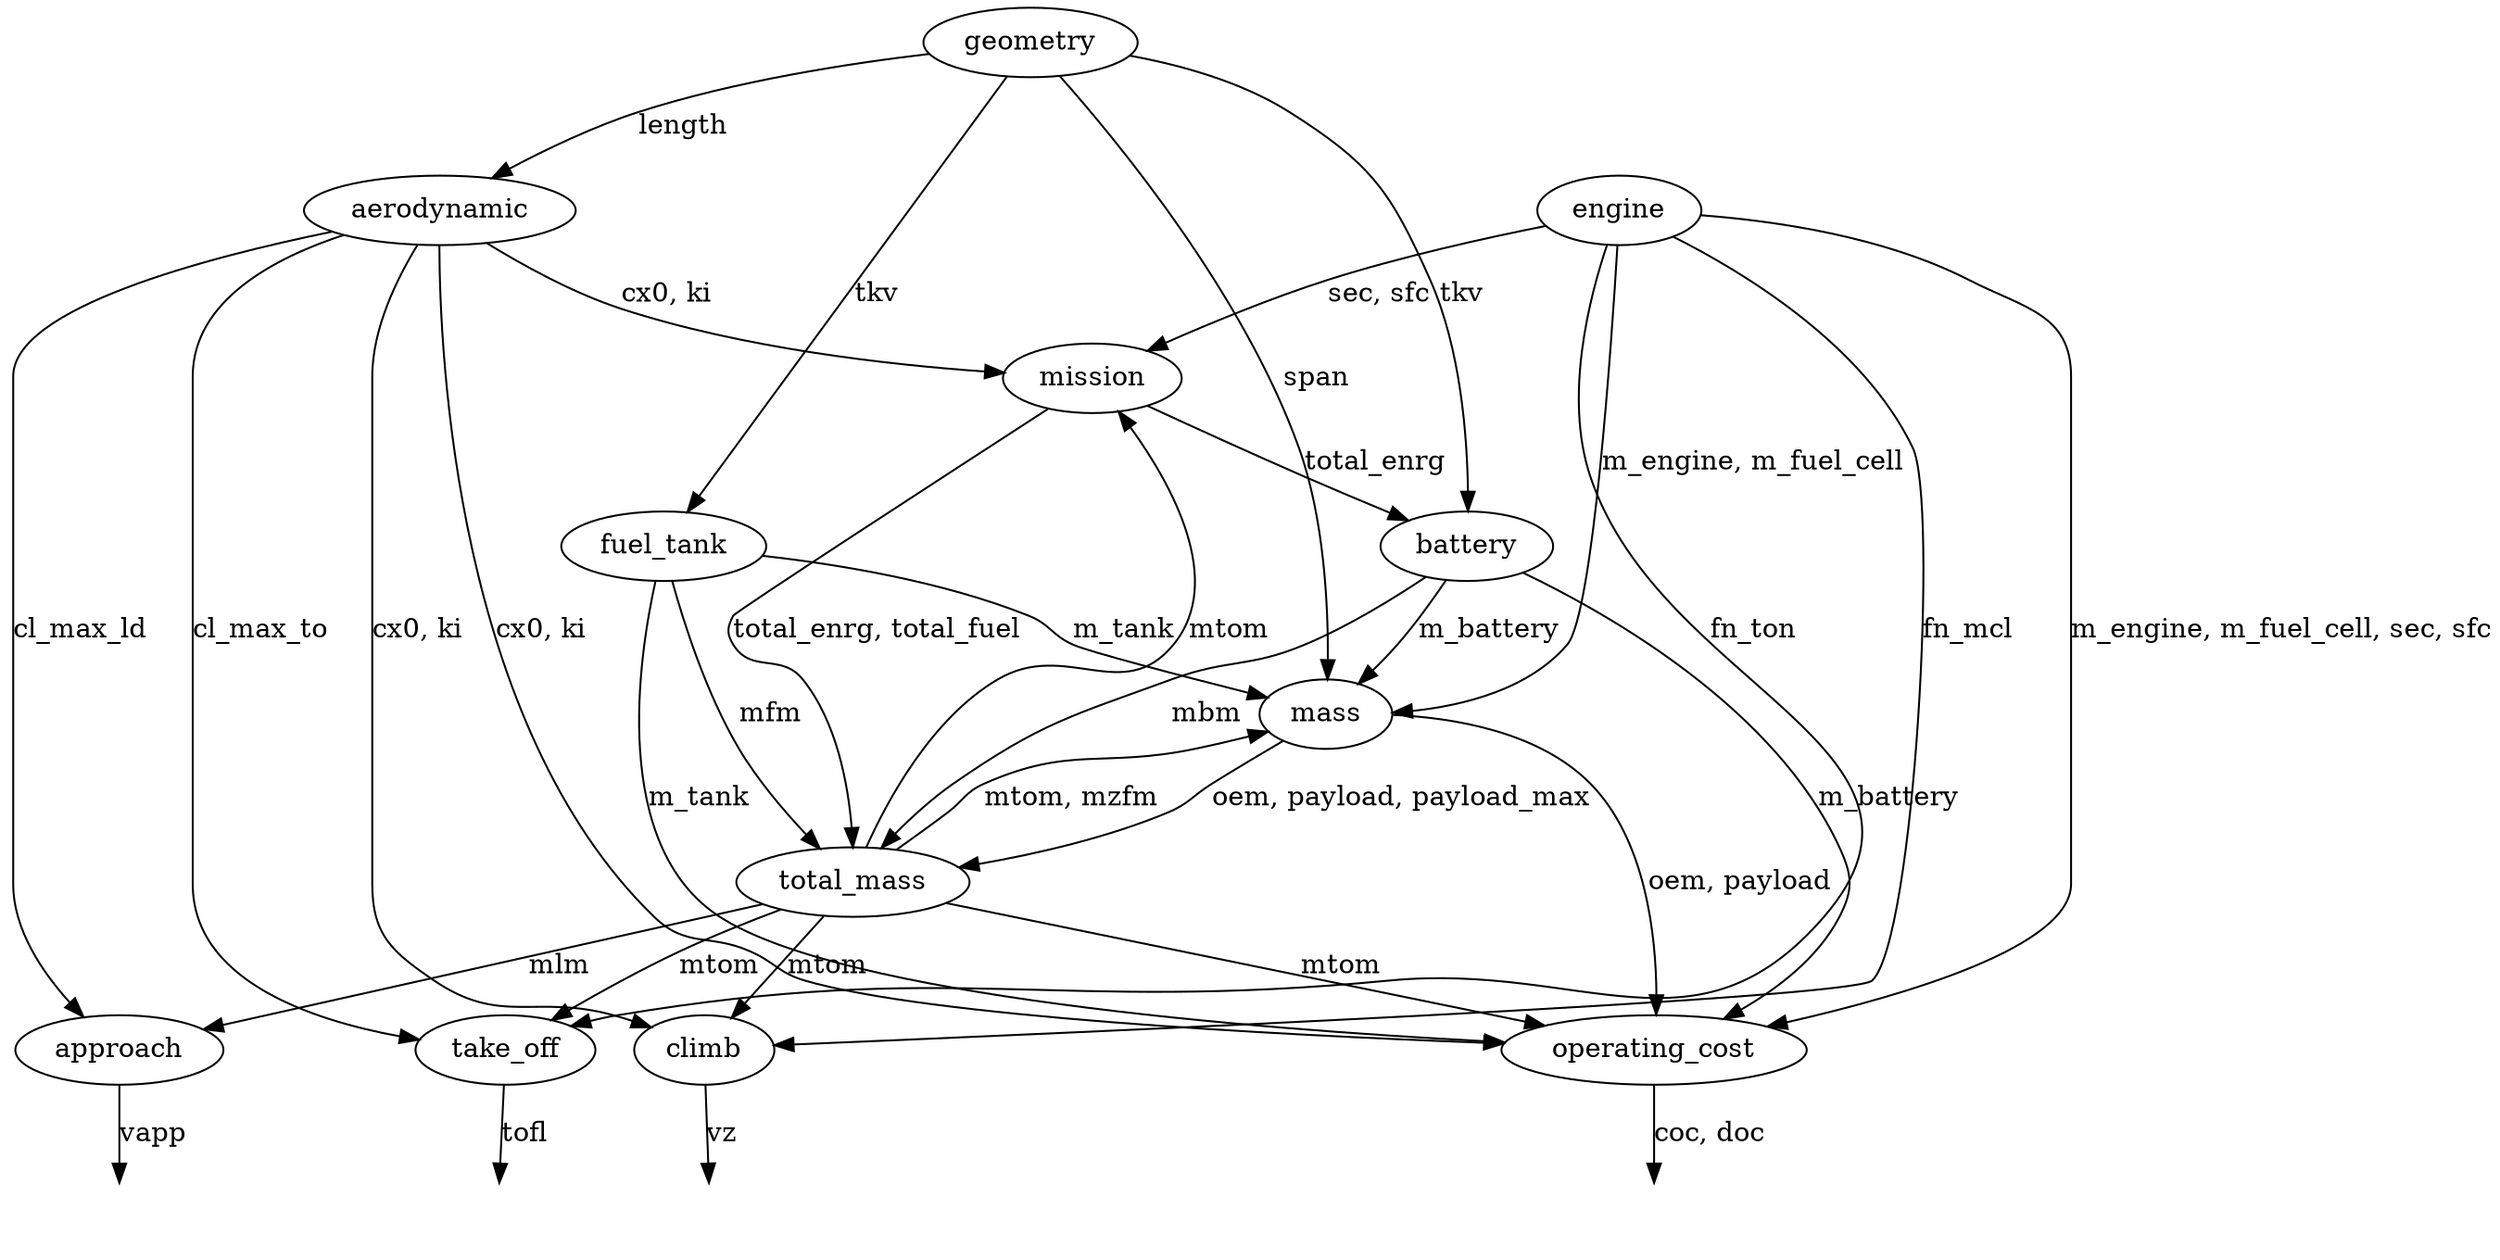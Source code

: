 digraph {
	aerodynamic -> approach [label=cl_max_ld color=black dir=forward fontcolor=black labeltooltip="Global name, Name in discipline 'aerodynamic', Name in discipline 'approach'

cl_max_ld, cl_max_ld, cl_max_ld" penwidth=1.0]
	aerodynamic -> climb [label="cx0, ki" color=black dir=forward fontcolor=black labeltooltip="Global name, Name in discipline 'aerodynamic', Name in discipline 'climb'

ki, ki, ki
cx0, cx0, cx0" penwidth=1.0]
	aerodynamic -> mission [label="cx0, ki" color=black dir=forward fontcolor=black labeltooltip="Global name, Name in discipline 'aerodynamic', Name in discipline 'mission'

ki, ki, ki
cx0, cx0, cx0" penwidth=1.0]
	aerodynamic -> operating_cost [label="cx0, ki" color=black dir=forward fontcolor=black labeltooltip="Global name, Name in discipline 'aerodynamic', Name in discipline 'operating_cost'

ki, ki, ki
cx0, cx0, cx0" penwidth=1.0]
	aerodynamic -> take_off [label=cl_max_to color=black dir=forward fontcolor=black labeltooltip="Global name, Name in discipline 'aerodynamic', Name in discipline 'take_off'

cl_max_to, cl_max_to, cl_max_to" penwidth=1.0]
	battery -> mass [label=m_battery color=black dir=forward fontcolor=black labeltooltip="Global name, Name in discipline 'battery', Name in discipline 'mass'

m_battery, m_battery, m_battery" penwidth=1.0]
	battery -> operating_cost [label=m_battery color=black dir=forward fontcolor=black labeltooltip="Global name, Name in discipline 'battery', Name in discipline 'operating_cost'

m_battery, m_battery, m_battery" penwidth=1.0]
	battery -> total_mass [label=mbm color=black dir=forward fontcolor=black labeltooltip="Global name, Name in discipline 'battery', Name in discipline 'total_mass'

mbm, mbm, mbm" penwidth=1.0]
	engine -> climb [label=fn_mcl color=black dir=forward fontcolor=black labeltooltip="Global name, Name in discipline 'engine', Name in discipline 'climb'

fn_mcl, fn_mcl, fn_mcl" penwidth=1.0]
	engine -> mass [label="m_engine, m_fuel_cell" color=black dir=forward fontcolor=black labeltooltip="Global name, Name in discipline 'engine', Name in discipline 'mass'

m_fuel_cell, m_fuel_cell, m_fuel_cell
m_engine, m_engine, m_engine" penwidth=1.0]
	engine -> mission [label="sec, sfc" color=black dir=forward fontcolor=black labeltooltip="Global name, Name in discipline 'engine', Name in discipline 'mission'

sec, sec, sec
sfc, sfc, sfc" penwidth=1.0]
	engine -> operating_cost [label="m_engine, m_fuel_cell, sec, sfc" color=black dir=forward fontcolor=black labeltooltip="Global name, Name in discipline 'engine', Name in discipline 'operating_cost'

sec, sec, sec
m_fuel_cell, m_fuel_cell, m_fuel_cell
sfc, sfc, sfc
m_engine, m_engine, m_engine" penwidth=1.0]
	engine -> take_off [label=fn_ton color=black dir=forward fontcolor=black labeltooltip="Global name, Name in discipline 'engine', Name in discipline 'take_off'

fn_ton, fn_ton, fn_ton" penwidth=1.0]
	fuel_tank -> mass [label=m_tank color=black dir=forward fontcolor=black labeltooltip="Global name, Name in discipline 'fuel_tank', Name in discipline 'mass'

m_tank, m_tank, m_tank" penwidth=1.0]
	fuel_tank -> operating_cost [label=m_tank color=black dir=forward fontcolor=black labeltooltip="Global name, Name in discipline 'fuel_tank', Name in discipline 'operating_cost'

m_tank, m_tank, m_tank" penwidth=1.0]
	fuel_tank -> total_mass [label=mfm color=black dir=forward fontcolor=black labeltooltip="Global name, Name in discipline 'fuel_tank', Name in discipline 'total_mass'

mfm, mfm, mfm" penwidth=1.0]
	geometry -> aerodynamic [label=length color=black dir=forward fontcolor=black labeltooltip="Global name, Name in discipline 'geometry', Name in discipline 'aerodynamic'

length, length, length" penwidth=1.0]
	geometry -> battery [label=tkv color=black dir=forward fontcolor=black labeltooltip="Global name, Name in discipline 'geometry', Name in discipline 'battery'

tkv, tkv, tkv" penwidth=1.0]
	geometry -> fuel_tank [label=tkv color=black dir=forward fontcolor=black labeltooltip="Global name, Name in discipline 'geometry', Name in discipline 'fuel_tank'

tkv, tkv, tkv" penwidth=1.0]
	geometry -> mass [label=span color=black dir=forward fontcolor=black labeltooltip="Global name, Name in discipline 'geometry', Name in discipline 'mass'

span, span, span" penwidth=1.0]
	mass -> operating_cost [label="oem, payload" color=black dir=forward fontcolor=black labeltooltip="Global name, Name in discipline 'mass', Name in discipline 'operating_cost'

oem, oem, oem
payload, payload, payload" penwidth=1.0]
	mass -> total_mass [label="oem, payload, payload_max" color=black dir=forward fontcolor=black labeltooltip="Global name, Name in discipline 'mass', Name in discipline 'total_mass'

oem, oem, oem
payload_max, payload_max, payload_max
payload, payload, payload" penwidth=1.0]
	mission -> battery [label=total_enrg color=black dir=forward fontcolor=black labeltooltip="Global name, Name in discipline 'mission', Name in discipline 'battery'

total_enrg, total_enrg, total_enrg" penwidth=1.0]
	mission -> total_mass [label="total_enrg, total_fuel" color=black dir=forward fontcolor=black labeltooltip="Global name, Name in discipline 'mission', Name in discipline 'total_mass'

total_enrg, total_enrg, total_enrg
total_fuel, total_fuel, total_fuel" penwidth=1.0]
	total_mass -> approach [label=mlm color=black dir=forward fontcolor=black labeltooltip="Global name, Name in discipline 'total_mass', Name in discipline 'approach'

mlm, mlm, mlm" penwidth=1.0]
	total_mass -> climb [label=mtom color=black dir=forward fontcolor=black labeltooltip="Global name, Name in discipline 'total_mass', Name in discipline 'climb'

mtom, mtom, mtom" penwidth=1.0]
	total_mass -> mass [label="mtom, mzfm" color=black dir=forward fontcolor=black labeltooltip="Global name, Name in discipline 'total_mass', Name in discipline 'mass'

mtom, mtom, mtom
mzfm, mzfm, mzfm" penwidth=1.0]
	total_mass -> mission [label=mtom color=black dir=forward fontcolor=black labeltooltip="Global name, Name in discipline 'total_mass', Name in discipline 'mission'

mtom, mtom, mtom" penwidth=1.0]
	total_mass -> operating_cost [label=mtom color=black dir=forward fontcolor=black labeltooltip="Global name, Name in discipline 'total_mass', Name in discipline 'operating_cost'

mtom, mtom, mtom" penwidth=1.0]
	total_mass -> take_off [label=mtom color=black dir=forward fontcolor=black labeltooltip="Global name, Name in discipline 'total_mass', Name in discipline 'take_off'

mtom, mtom, mtom" penwidth=1.0]
	approach -> _approach [label=vapp color=black dir=forward fontcolor=black labeltooltip="Global name, Name in discipline 'approach'

vapp, vapp" penwidth=1.0]
	_approach [style=invis]
	climb -> _climb [label=vz color=black dir=forward fontcolor=black labeltooltip="Global name, Name in discipline 'climb'

vz, vz" penwidth=1.0]
	_climb [style=invis]
	operating_cost -> _operating_cost [label="coc, doc" color=black dir=forward fontcolor=black labeltooltip="Global name, Name in discipline 'operating_cost'

coc, coc
doc, doc" penwidth=1.0]
	_operating_cost [style=invis]
	take_off -> _take_off [label=tofl color=black dir=forward fontcolor=black labeltooltip="Global name, Name in discipline 'take_off'

tofl, tofl" penwidth=1.0]
	_take_off [style=invis]
}
